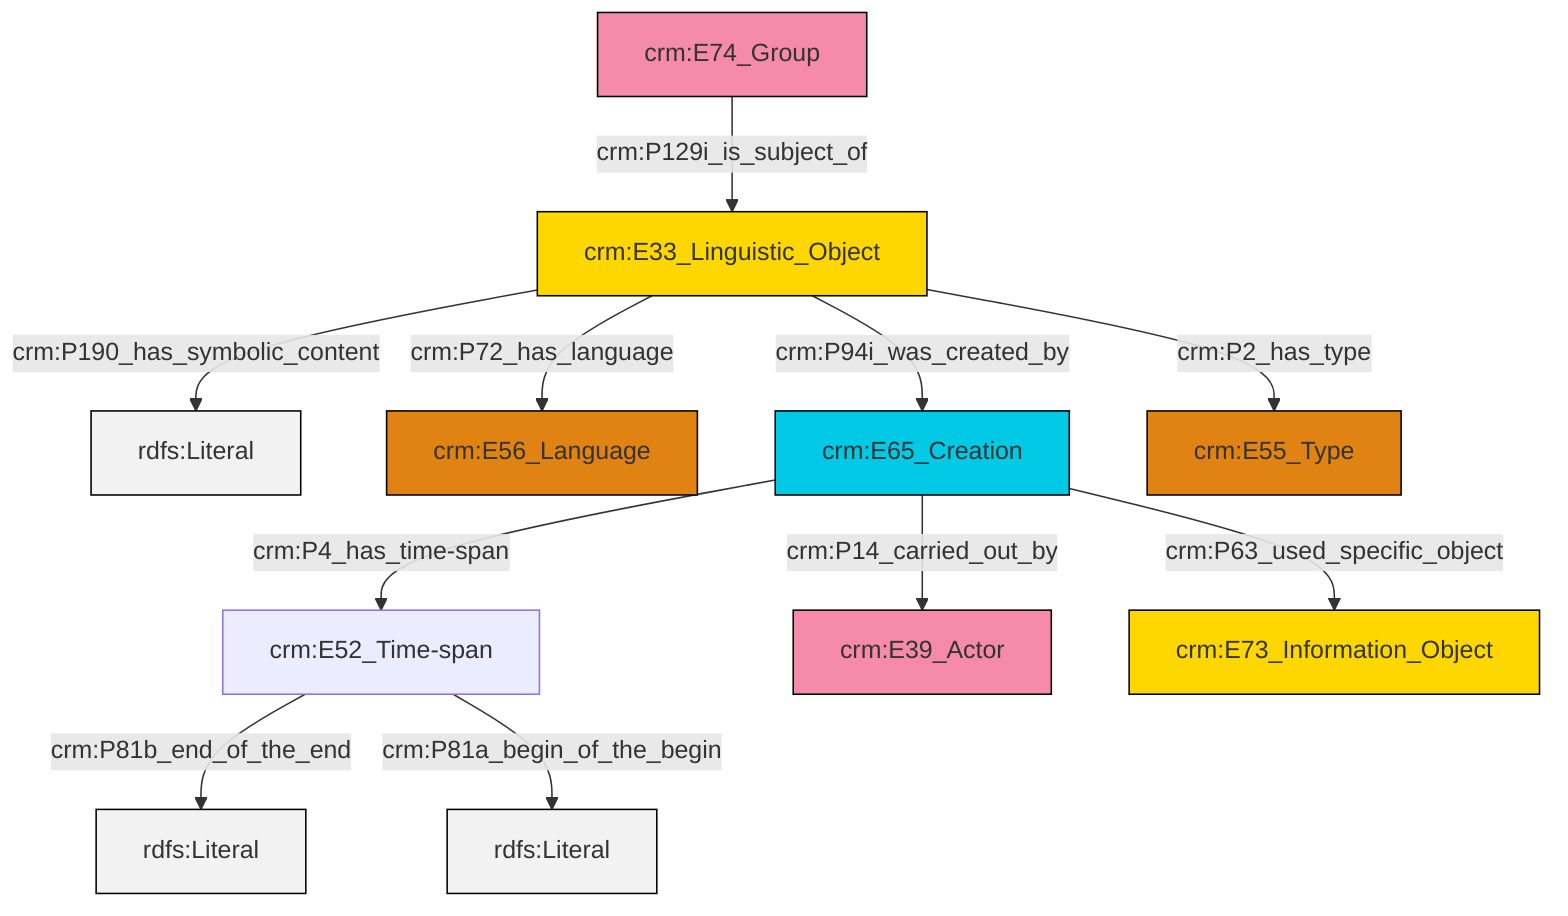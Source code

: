 graph TD
classDef Literal fill:#f2f2f2,stroke:#000000;
classDef CRM_Entity fill:#FFFFFF,stroke:#000000;
classDef Temporal_Entity fill:#00C9E6, stroke:#000000;
classDef Type fill:#E18312, stroke:#000000;
classDef Time-Span fill:#2C9C91, stroke:#000000;
classDef Appellation fill:#FFEB7F, stroke:#000000;
classDef Place fill:#008836, stroke:#000000;
classDef Persistent_Item fill:#B266B2, stroke:#000000;
classDef Conceptual_Object fill:#FFD700, stroke:#000000;
classDef Physical_Thing fill:#D2B48C, stroke:#000000;
classDef Actor fill:#f58aad, stroke:#000000;
classDef PC_Classes fill:#4ce600, stroke:#000000;
classDef Multi fill:#cccccc,stroke:#000000;

0["crm:E33_Linguistic_Object"]:::Conceptual_Object -->|crm:P190_has_symbolic_content| 1[rdfs:Literal]:::Literal
2["crm:E74_Group"]:::Actor -->|crm:P129i_is_subject_of| 0["crm:E33_Linguistic_Object"]:::Conceptual_Object
0["crm:E33_Linguistic_Object"]:::Conceptual_Object -->|crm:P72_has_language| 5["crm:E56_Language"]:::Type
0["crm:E33_Linguistic_Object"]:::Conceptual_Object -->|crm:P94i_was_created_by| 8["crm:E65_Creation"]:::Temporal_Entity
8["crm:E65_Creation"]:::Temporal_Entity -->|crm:P63_used_specific_object| 9["crm:E73_Information_Object"]:::Conceptual_Object
8["crm:E65_Creation"]:::Temporal_Entity -->|crm:P4_has_time-span| 3["crm:E52_Time-span"]:::Default
8["crm:E65_Creation"]:::Temporal_Entity -->|crm:P14_carried_out_by| 6["crm:E39_Actor"]:::Actor
0["crm:E33_Linguistic_Object"]:::Conceptual_Object -->|crm:P2_has_type| 11["crm:E55_Type"]:::Type
3["crm:E52_Time-span"]:::Default -->|crm:P81b_end_of_the_end| 12[rdfs:Literal]:::Literal
3["crm:E52_Time-span"]:::Default -->|crm:P81a_begin_of_the_begin| 15[rdfs:Literal]:::Literal